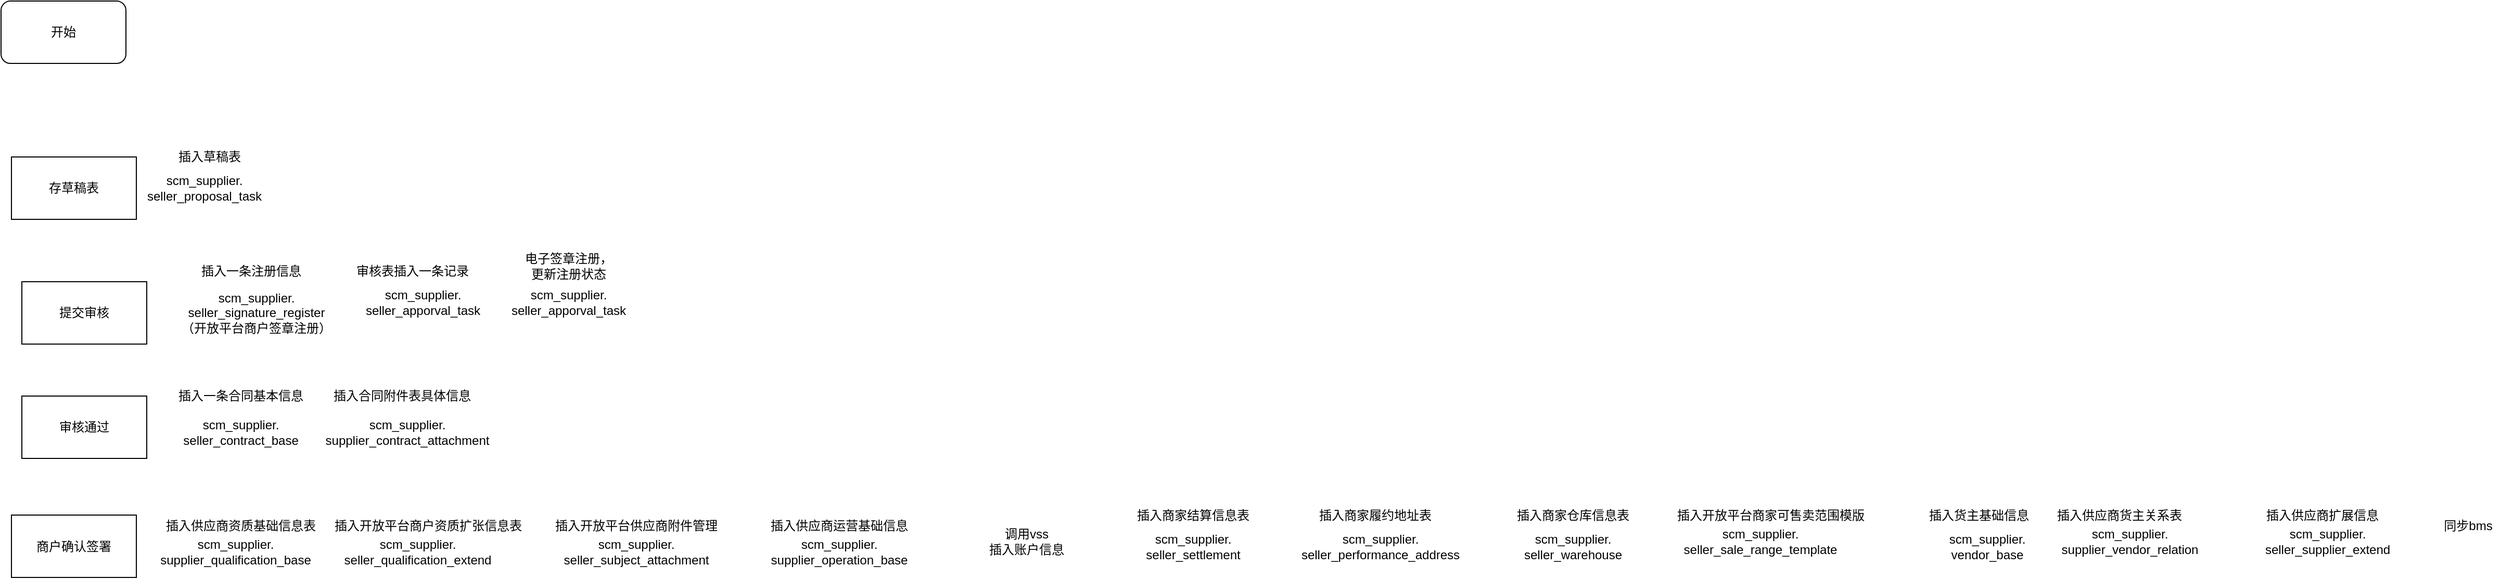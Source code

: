 <mxfile version="17.2.2" type="github"><diagram id="NLItvh7fDbiuFQc-mLKA" name="Page-1"><mxGraphModel dx="1422" dy="772" grid="1" gridSize="10" guides="1" tooltips="1" connect="1" arrows="1" fold="1" page="1" pageScale="1" pageWidth="827" pageHeight="1169" math="0" shadow="0"><root><mxCell id="0"/><mxCell id="1" parent="0"/><mxCell id="wTir5Os9t_VI9CqBM_ZI-1" value="开始" style="rounded=1;whiteSpace=wrap;html=1;" parent="1" vertex="1"><mxGeometry x="160" y="90" width="120" height="60" as="geometry"/></mxCell><mxCell id="wTir5Os9t_VI9CqBM_ZI-2" value="存草稿表" style="rounded=0;whiteSpace=wrap;html=1;" parent="1" vertex="1"><mxGeometry x="170" y="240" width="120" height="60" as="geometry"/></mxCell><mxCell id="9IYv8W916puLYk2_sT2_-1" value="&lt;div&gt;scm_supplier.&lt;/div&gt;&lt;div&gt;seller_proposal_task&lt;/div&gt;" style="text;html=1;resizable=0;autosize=1;align=center;verticalAlign=middle;points=[];fillColor=none;strokeColor=none;rounded=0;fontColor=#000000;" vertex="1" parent="1"><mxGeometry x="290" y="255" width="130" height="30" as="geometry"/></mxCell><mxCell id="9IYv8W916puLYk2_sT2_-2" value="提交审核" style="rounded=0;whiteSpace=wrap;html=1;fontColor=#000000;" vertex="1" parent="1"><mxGeometry x="180" y="360" width="120" height="60" as="geometry"/></mxCell><mxCell id="9IYv8W916puLYk2_sT2_-3" value="&lt;div&gt;scm_supplier.&lt;/div&gt;&lt;div&gt;seller_apporval_task&lt;br&gt;&lt;/div&gt;" style="text;html=1;resizable=0;autosize=1;align=center;verticalAlign=middle;points=[];fillColor=none;strokeColor=none;rounded=0;fontColor=#000000;" vertex="1" parent="1"><mxGeometry x="500" y="365" width="130" height="30" as="geometry"/></mxCell><mxCell id="9IYv8W916puLYk2_sT2_-4" value="审核通过" style="rounded=0;whiteSpace=wrap;html=1;fontColor=#000000;" vertex="1" parent="1"><mxGeometry x="180" y="470" width="120" height="60" as="geometry"/></mxCell><mxCell id="9IYv8W916puLYk2_sT2_-5" value="&lt;div&gt;scm_supplier.&lt;/div&gt;&lt;div&gt;seller_signature_register&lt;/div&gt;&lt;div&gt;（开放平台商户签章注册）&lt;br&gt;&lt;/div&gt;" style="text;html=1;resizable=0;autosize=1;align=center;verticalAlign=middle;points=[];fillColor=none;strokeColor=none;rounded=0;fontColor=#000000;" vertex="1" parent="1"><mxGeometry x="325" y="365" width="160" height="50" as="geometry"/></mxCell><mxCell id="9IYv8W916puLYk2_sT2_-6" value="插入一条注册信息" style="text;html=1;resizable=0;autosize=1;align=center;verticalAlign=middle;points=[];fillColor=none;strokeColor=none;rounded=0;fontColor=#000000;" vertex="1" parent="1"><mxGeometry x="345" y="340" width="110" height="20" as="geometry"/></mxCell><mxCell id="9IYv8W916puLYk2_sT2_-7" value="审核表插入一条记录" style="text;html=1;resizable=0;autosize=1;align=center;verticalAlign=middle;points=[];fillColor=none;strokeColor=none;rounded=0;fontColor=#000000;" vertex="1" parent="1"><mxGeometry x="495" y="340" width="120" height="20" as="geometry"/></mxCell><mxCell id="9IYv8W916puLYk2_sT2_-8" value="插入草稿表" style="text;html=1;resizable=0;autosize=1;align=center;verticalAlign=middle;points=[];fillColor=none;strokeColor=none;rounded=0;fontColor=#000000;" vertex="1" parent="1"><mxGeometry x="320" y="230" width="80" height="20" as="geometry"/></mxCell><mxCell id="9IYv8W916puLYk2_sT2_-9" value="&lt;div&gt;scm_supplier.&lt;/div&gt;&lt;div&gt;seller_apporval_task&lt;br&gt;&lt;/div&gt;" style="text;html=1;resizable=0;autosize=1;align=center;verticalAlign=middle;points=[];fillColor=none;strokeColor=none;rounded=0;fontColor=#000000;" vertex="1" parent="1"><mxGeometry x="640" y="365" width="130" height="30" as="geometry"/></mxCell><mxCell id="9IYv8W916puLYk2_sT2_-10" value="电子签章注册，&lt;br&gt;更新注册状态" style="text;html=1;resizable=0;autosize=1;align=center;verticalAlign=middle;points=[];fillColor=none;strokeColor=none;rounded=0;fontColor=#000000;" vertex="1" parent="1"><mxGeometry x="655" y="330" width="100" height="30" as="geometry"/></mxCell><mxCell id="9IYv8W916puLYk2_sT2_-11" value="&lt;div&gt;scm_supplier.&lt;/div&gt;&lt;div&gt;seller_contract_base&lt;br&gt;&lt;/div&gt;" style="text;html=1;resizable=0;autosize=1;align=center;verticalAlign=middle;points=[];fillColor=none;strokeColor=none;rounded=0;fontColor=#000000;" vertex="1" parent="1"><mxGeometry x="325" y="490" width="130" height="30" as="geometry"/></mxCell><mxCell id="9IYv8W916puLYk2_sT2_-12" value="插入一条合同基本信息" style="text;html=1;resizable=0;autosize=1;align=center;verticalAlign=middle;points=[];fillColor=none;strokeColor=none;rounded=0;fontColor=#000000;" vertex="1" parent="1"><mxGeometry x="320" y="460" width="140" height="20" as="geometry"/></mxCell><mxCell id="9IYv8W916puLYk2_sT2_-13" value="&lt;div&gt;scm_supplier.&lt;/div&gt;&lt;div&gt;supplier_contract_attachment&lt;br&gt;&lt;/div&gt;" style="text;html=1;resizable=0;autosize=1;align=center;verticalAlign=middle;points=[];fillColor=none;strokeColor=none;rounded=0;fontColor=#000000;" vertex="1" parent="1"><mxGeometry x="465" y="490" width="170" height="30" as="geometry"/></mxCell><mxCell id="9IYv8W916puLYk2_sT2_-14" value="插入合同附件表具体信息" style="text;html=1;resizable=0;autosize=1;align=center;verticalAlign=middle;points=[];fillColor=none;strokeColor=none;rounded=0;fontColor=#000000;" vertex="1" parent="1"><mxGeometry x="470" y="460" width="150" height="20" as="geometry"/></mxCell><mxCell id="9IYv8W916puLYk2_sT2_-15" value="商户确认签署" style="rounded=0;whiteSpace=wrap;html=1;fontColor=#000000;" vertex="1" parent="1"><mxGeometry x="170" y="584.5" width="120" height="60" as="geometry"/></mxCell><mxCell id="9IYv8W916puLYk2_sT2_-16" value="&lt;div&gt;scm_supplier.&lt;/div&gt;&lt;div&gt;supplier_qualification_base&lt;br&gt;&lt;/div&gt;" style="text;html=1;resizable=0;autosize=1;align=center;verticalAlign=middle;points=[];fillColor=none;strokeColor=none;rounded=0;fontColor=#000000;" vertex="1" parent="1"><mxGeometry x="305" y="605" width="160" height="30" as="geometry"/></mxCell><mxCell id="9IYv8W916puLYk2_sT2_-17" value="插入供应商资质基础信息表" style="text;html=1;resizable=0;autosize=1;align=center;verticalAlign=middle;points=[];fillColor=none;strokeColor=none;rounded=0;fontColor=#000000;" vertex="1" parent="1"><mxGeometry x="310" y="585" width="160" height="20" as="geometry"/></mxCell><mxCell id="9IYv8W916puLYk2_sT2_-18" value="&lt;div&gt;scm_supplier.&lt;/div&gt;&lt;div&gt;seller_qualification_extend&lt;br&gt;&lt;/div&gt;" style="text;html=1;resizable=0;autosize=1;align=center;verticalAlign=middle;points=[];fillColor=none;strokeColor=none;rounded=0;fontColor=#000000;" vertex="1" parent="1"><mxGeometry x="480" y="605" width="160" height="30" as="geometry"/></mxCell><mxCell id="9IYv8W916puLYk2_sT2_-19" value="插入开放平台商户资质扩张信息表" style="text;html=1;resizable=0;autosize=1;align=center;verticalAlign=middle;points=[];fillColor=none;strokeColor=none;rounded=0;fontColor=#000000;" vertex="1" parent="1"><mxGeometry x="470" y="585" width="200" height="20" as="geometry"/></mxCell><mxCell id="9IYv8W916puLYk2_sT2_-20" value="&lt;div&gt;scm_supplier.&lt;/div&gt;&lt;div&gt;seller_subject_attachment&lt;br&gt;&lt;/div&gt;" style="text;html=1;resizable=0;autosize=1;align=center;verticalAlign=middle;points=[];fillColor=none;strokeColor=none;rounded=0;fontColor=#000000;" vertex="1" parent="1"><mxGeometry x="695" y="605" width="150" height="30" as="geometry"/></mxCell><mxCell id="9IYv8W916puLYk2_sT2_-21" value="插入开放平台供应商附件管理" style="text;html=1;resizable=0;autosize=1;align=center;verticalAlign=middle;points=[];fillColor=none;strokeColor=none;rounded=0;fontColor=#000000;" vertex="1" parent="1"><mxGeometry x="685" y="585" width="170" height="20" as="geometry"/></mxCell><mxCell id="9IYv8W916puLYk2_sT2_-22" value="&lt;div&gt;scm_supplier.&lt;/div&gt;&lt;div&gt;supplier_operation_base&lt;br&gt;&lt;/div&gt;" style="text;html=1;resizable=0;autosize=1;align=center;verticalAlign=middle;points=[];fillColor=none;strokeColor=none;rounded=0;fontColor=#000000;" vertex="1" parent="1"><mxGeometry x="890" y="605" width="150" height="30" as="geometry"/></mxCell><mxCell id="9IYv8W916puLYk2_sT2_-23" value="插入供应商运营基础信息" style="text;html=1;resizable=0;autosize=1;align=center;verticalAlign=middle;points=[];fillColor=none;strokeColor=none;rounded=0;fontColor=#000000;" vertex="1" parent="1"><mxGeometry x="890" y="585" width="150" height="20" as="geometry"/></mxCell><mxCell id="9IYv8W916puLYk2_sT2_-24" value="调用vss&lt;br&gt;插入账户信息" style="text;html=1;resizable=0;autosize=1;align=center;verticalAlign=middle;points=[];fillColor=none;strokeColor=none;rounded=0;fontColor=#000000;" vertex="1" parent="1"><mxGeometry x="1100" y="595" width="90" height="30" as="geometry"/></mxCell><mxCell id="9IYv8W916puLYk2_sT2_-25" value="&lt;div&gt;scm_supplier.&lt;/div&gt;&lt;div&gt;seller_settlement&lt;br&gt;&lt;/div&gt;" style="text;html=1;resizable=0;autosize=1;align=center;verticalAlign=middle;points=[];fillColor=none;strokeColor=none;rounded=0;fontColor=#000000;" vertex="1" parent="1"><mxGeometry x="1250" y="599.5" width="110" height="30" as="geometry"/></mxCell><mxCell id="9IYv8W916puLYk2_sT2_-26" value="插入商家结算信息表" style="text;html=1;resizable=0;autosize=1;align=center;verticalAlign=middle;points=[];fillColor=none;strokeColor=none;rounded=0;fontColor=#000000;" vertex="1" parent="1"><mxGeometry x="1245" y="575" width="120" height="20" as="geometry"/></mxCell><mxCell id="9IYv8W916puLYk2_sT2_-27" value="&lt;div&gt;scm_supplier.&lt;/div&gt;&lt;div&gt;seller_performance_address&lt;br&gt;&lt;/div&gt;" style="text;html=1;resizable=0;autosize=1;align=center;verticalAlign=middle;points=[];fillColor=none;strokeColor=none;rounded=0;fontColor=#000000;" vertex="1" parent="1"><mxGeometry x="1400" y="599.5" width="170" height="30" as="geometry"/></mxCell><mxCell id="9IYv8W916puLYk2_sT2_-28" value="插入商家履约地址表" style="text;html=1;resizable=0;autosize=1;align=center;verticalAlign=middle;points=[];fillColor=none;strokeColor=none;rounded=0;fontColor=#000000;" vertex="1" parent="1"><mxGeometry x="1420" y="575" width="120" height="20" as="geometry"/></mxCell><mxCell id="9IYv8W916puLYk2_sT2_-29" value="&lt;div&gt;scm_supplier.&lt;/div&gt;&lt;div&gt;seller_warehouse&lt;br&gt;&lt;/div&gt;" style="text;html=1;resizable=0;autosize=1;align=center;verticalAlign=middle;points=[];fillColor=none;strokeColor=none;rounded=0;fontColor=#000000;" vertex="1" parent="1"><mxGeometry x="1615" y="599.5" width="110" height="30" as="geometry"/></mxCell><mxCell id="9IYv8W916puLYk2_sT2_-30" value="插入商家仓库信息表" style="text;html=1;resizable=0;autosize=1;align=center;verticalAlign=middle;points=[];fillColor=none;strokeColor=none;rounded=0;fontColor=#000000;" vertex="1" parent="1"><mxGeometry x="1610" y="575" width="120" height="20" as="geometry"/></mxCell><mxCell id="9IYv8W916puLYk2_sT2_-31" value="&lt;div&gt;scm_supplier.&lt;/div&gt;&lt;div&gt;seller_sale_range_template&lt;br&gt;&lt;/div&gt;" style="text;html=1;resizable=0;autosize=1;align=center;verticalAlign=middle;points=[];fillColor=none;strokeColor=none;rounded=0;fontColor=#000000;" vertex="1" parent="1"><mxGeometry x="1770" y="595" width="160" height="30" as="geometry"/></mxCell><mxCell id="9IYv8W916puLYk2_sT2_-32" value="插入开放平台商家可售卖范围模版" style="text;html=1;resizable=0;autosize=1;align=center;verticalAlign=middle;points=[];fillColor=none;strokeColor=none;rounded=0;fontColor=#000000;" vertex="1" parent="1"><mxGeometry x="1760" y="575" width="200" height="20" as="geometry"/></mxCell><mxCell id="9IYv8W916puLYk2_sT2_-33" value="&lt;div&gt;scm_supplier.&lt;/div&gt;&lt;div&gt;vendor_base&lt;br&gt;&lt;/div&gt;" style="text;html=1;resizable=0;autosize=1;align=center;verticalAlign=middle;points=[];fillColor=none;strokeColor=none;rounded=0;fontColor=#000000;" vertex="1" parent="1"><mxGeometry x="2023" y="599.5" width="90" height="30" as="geometry"/></mxCell><mxCell id="9IYv8W916puLYk2_sT2_-34" value="插入货主基础信息" style="text;html=1;resizable=0;autosize=1;align=center;verticalAlign=middle;points=[];fillColor=none;strokeColor=none;rounded=0;fontColor=#000000;" vertex="1" parent="1"><mxGeometry x="2005" y="575" width="110" height="20" as="geometry"/></mxCell><mxCell id="9IYv8W916puLYk2_sT2_-35" value="&lt;div&gt;scm_supplier.&lt;/div&gt;&lt;div&gt;supplier_vendor_relation&lt;br&gt;&lt;/div&gt;" style="text;html=1;resizable=0;autosize=1;align=center;verticalAlign=middle;points=[];fillColor=none;strokeColor=none;rounded=0;fontColor=#000000;" vertex="1" parent="1"><mxGeometry x="2130" y="595" width="150" height="30" as="geometry"/></mxCell><mxCell id="9IYv8W916puLYk2_sT2_-36" value="插入供应商货主关系表" style="text;html=1;resizable=0;autosize=1;align=center;verticalAlign=middle;points=[];fillColor=none;strokeColor=none;rounded=0;fontColor=#000000;" vertex="1" parent="1"><mxGeometry x="2125" y="575" width="140" height="20" as="geometry"/></mxCell><mxCell id="9IYv8W916puLYk2_sT2_-38" value="&lt;div&gt;scm_supplier.&lt;/div&gt;&lt;div&gt;seller_supplier_extend&lt;br&gt;&lt;/div&gt;" style="text;html=1;resizable=0;autosize=1;align=center;verticalAlign=middle;points=[];fillColor=none;strokeColor=none;rounded=0;fontColor=#000000;" vertex="1" parent="1"><mxGeometry x="2325" y="595" width="140" height="30" as="geometry"/></mxCell><mxCell id="9IYv8W916puLYk2_sT2_-39" value="插入供应商扩展信息" style="text;html=1;resizable=0;autosize=1;align=center;verticalAlign=middle;points=[];fillColor=none;strokeColor=none;rounded=0;fontColor=#000000;" vertex="1" parent="1"><mxGeometry x="2330" y="575" width="120" height="20" as="geometry"/></mxCell><mxCell id="9IYv8W916puLYk2_sT2_-40" value="同步bms" style="text;html=1;resizable=0;autosize=1;align=center;verticalAlign=middle;points=[];fillColor=none;strokeColor=none;rounded=0;fontColor=#000000;" vertex="1" parent="1"><mxGeometry x="2500" y="585" width="60" height="20" as="geometry"/></mxCell></root></mxGraphModel></diagram></mxfile>